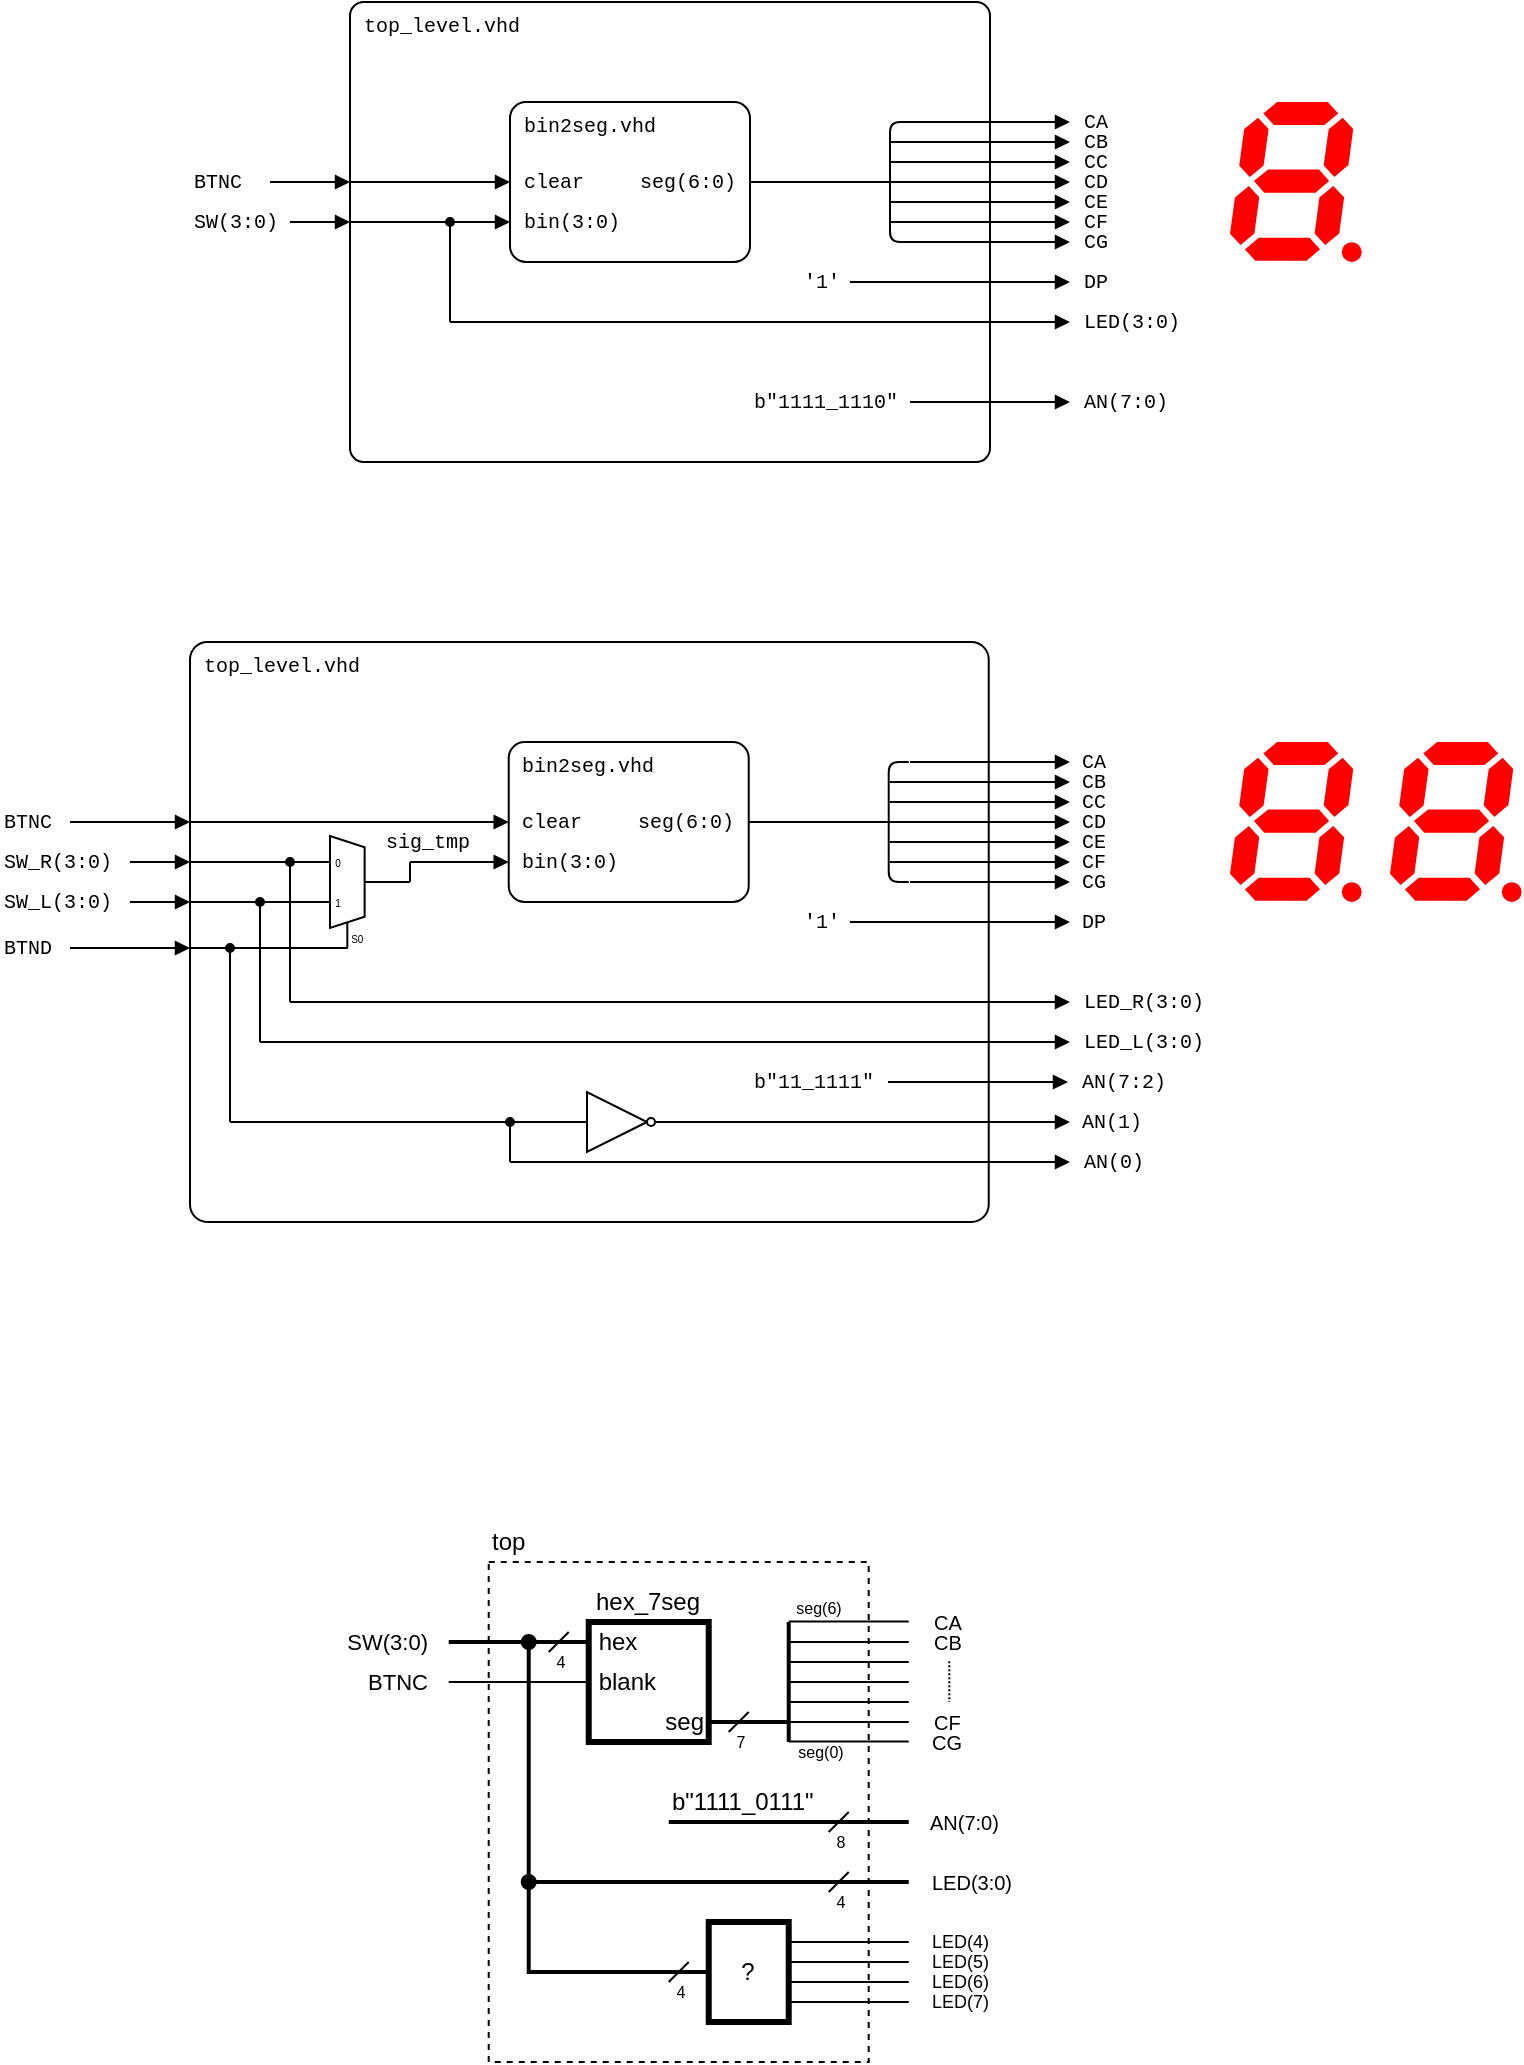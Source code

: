 <mxfile version="23.1.5" type="device">
  <diagram id="j7nF-TVUxBw4xUQn4cIl" name="Page-1">
    <mxGraphModel dx="1646" dy="415" grid="1" gridSize="10" guides="1" tooltips="1" connect="1" arrows="1" fold="1" page="1" pageScale="1" pageWidth="827" pageHeight="1169" math="0" shadow="0">
      <root>
        <mxCell id="0" />
        <mxCell id="1" parent="0" />
        <mxCell id="Ecz2CLKSsnMCiNRftsh_-37" value="" style="rounded=0;whiteSpace=wrap;html=1;fontSize=9;connectable=0;dashed=1;" parent="1" vertex="1">
          <mxGeometry x="189.36" y="820" width="190" height="250" as="geometry" />
        </mxCell>
        <mxCell id="U01_cHl6HtDzHlsPAG9a-36" value="" style="rounded=0;whiteSpace=wrap;html=1;strokeWidth=3;" parent="1" vertex="1">
          <mxGeometry x="239.36" y="850" width="60" height="60" as="geometry" />
        </mxCell>
        <mxCell id="U01_cHl6HtDzHlsPAG9a-38" value="hex_7seg" style="text;html=1;strokeColor=none;fillColor=none;align=center;verticalAlign=middle;whiteSpace=wrap;rounded=0;" parent="1" vertex="1">
          <mxGeometry x="239.36" y="830" width="60" height="20" as="geometry" />
        </mxCell>
        <mxCell id="U01_cHl6HtDzHlsPAG9a-39" value="&amp;nbsp;hex" style="text;html=1;strokeColor=none;fillColor=none;align=left;verticalAlign=middle;whiteSpace=wrap;rounded=0;" parent="1" vertex="1">
          <mxGeometry x="239.36" y="850" width="70" height="20" as="geometry" />
        </mxCell>
        <mxCell id="U01_cHl6HtDzHlsPAG9a-40" value="&amp;nbsp;blank" style="text;html=1;strokeColor=none;fillColor=none;align=left;verticalAlign=middle;whiteSpace=wrap;rounded=0;" parent="1" vertex="1">
          <mxGeometry x="239.36" y="870" width="70" height="20" as="geometry" />
        </mxCell>
        <mxCell id="U01_cHl6HtDzHlsPAG9a-41" value="seg" style="text;html=1;strokeColor=none;fillColor=none;align=right;verticalAlign=middle;whiteSpace=wrap;rounded=0;" parent="1" vertex="1">
          <mxGeometry x="249.36" y="890" width="50" height="20" as="geometry" />
        </mxCell>
        <mxCell id="U01_cHl6HtDzHlsPAG9a-42" value="" style="endArrow=none;html=1;rounded=0;fontSize=10;strokeWidth=2;" parent="1" target="U01_cHl6HtDzHlsPAG9a-39" edge="1">
          <mxGeometry width="50" height="50" relative="1" as="geometry">
            <mxPoint x="169.36" y="860" as="sourcePoint" />
            <mxPoint x="59.36" y="770" as="targetPoint" />
          </mxGeometry>
        </mxCell>
        <mxCell id="U01_cHl6HtDzHlsPAG9a-44" value="" style="endArrow=none;html=1;rounded=0;fontSize=10;" parent="1" target="U01_cHl6HtDzHlsPAG9a-40" edge="1">
          <mxGeometry width="50" height="50" relative="1" as="geometry">
            <mxPoint x="169.36" y="880" as="sourcePoint" />
            <mxPoint x="139.36" y="890" as="targetPoint" />
          </mxGeometry>
        </mxCell>
        <mxCell id="U01_cHl6HtDzHlsPAG9a-47" value="" style="endArrow=none;html=1;rounded=0;fontSize=10;strokeWidth=2;" parent="1" source="U01_cHl6HtDzHlsPAG9a-41" edge="1">
          <mxGeometry width="50" height="50" relative="1" as="geometry">
            <mxPoint x="329.36" y="905" as="sourcePoint" />
            <mxPoint x="339.36" y="900" as="targetPoint" />
          </mxGeometry>
        </mxCell>
        <mxCell id="U01_cHl6HtDzHlsPAG9a-48" value="CG" style="edgeLabel;html=1;align=left;verticalAlign=middle;resizable=0;points=[];fontSize=10;" parent="U01_cHl6HtDzHlsPAG9a-47" vertex="1" connectable="0">
          <mxGeometry x="0.489" y="1" relative="1" as="geometry">
            <mxPoint x="80" y="11" as="offset" />
          </mxGeometry>
        </mxCell>
        <mxCell id="U01_cHl6HtDzHlsPAG9a-49" value="" style="endArrow=none;html=1;rounded=0;fontSize=10;strokeWidth=2;" parent="1" edge="1">
          <mxGeometry width="50" height="50" relative="1" as="geometry">
            <mxPoint x="279.36" y="950" as="sourcePoint" />
            <mxPoint x="399.36" y="950" as="targetPoint" />
          </mxGeometry>
        </mxCell>
        <mxCell id="U01_cHl6HtDzHlsPAG9a-50" value="AN(7:0)" style="edgeLabel;html=1;align=left;verticalAlign=middle;resizable=0;points=[];fontSize=10;" parent="U01_cHl6HtDzHlsPAG9a-49" vertex="1" connectable="0">
          <mxGeometry x="0.791" y="3" relative="1" as="geometry">
            <mxPoint x="21" y="3" as="offset" />
          </mxGeometry>
        </mxCell>
        <mxCell id="U01_cHl6HtDzHlsPAG9a-51" value="b&quot;1111_0111&quot;" style="text;html=1;strokeColor=none;fillColor=none;align=left;verticalAlign=middle;whiteSpace=wrap;rounded=0;" parent="1" vertex="1">
          <mxGeometry x="279.36" y="930" width="100" height="20" as="geometry" />
        </mxCell>
        <mxCell id="U01_cHl6HtDzHlsPAG9a-55" value="" style="endArrow=none;html=1;rounded=0;fontSize=10;strokeWidth=1;" parent="1" edge="1">
          <mxGeometry width="50" height="50" relative="1" as="geometry">
            <mxPoint x="219.36" y="865" as="sourcePoint" />
            <mxPoint x="229.36" y="855" as="targetPoint" />
          </mxGeometry>
        </mxCell>
        <mxCell id="U01_cHl6HtDzHlsPAG9a-57" value="4" style="edgeLabel;html=1;align=center;verticalAlign=middle;resizable=0;points=[];fontSize=8;" parent="U01_cHl6HtDzHlsPAG9a-55" vertex="1" connectable="0">
          <mxGeometry x="-0.521" y="-1" relative="1" as="geometry">
            <mxPoint x="2" y="7" as="offset" />
          </mxGeometry>
        </mxCell>
        <mxCell id="U01_cHl6HtDzHlsPAG9a-58" value="" style="endArrow=none;html=1;rounded=0;fontSize=10;strokeWidth=1;" parent="1" edge="1">
          <mxGeometry width="50" height="50" relative="1" as="geometry">
            <mxPoint x="309.36" y="905" as="sourcePoint" />
            <mxPoint x="319.36" y="895" as="targetPoint" />
          </mxGeometry>
        </mxCell>
        <mxCell id="U01_cHl6HtDzHlsPAG9a-59" value="7" style="edgeLabel;html=1;align=center;verticalAlign=middle;resizable=0;points=[];fontSize=8;" parent="U01_cHl6HtDzHlsPAG9a-58" vertex="1" connectable="0">
          <mxGeometry x="-0.521" y="-1" relative="1" as="geometry">
            <mxPoint x="2" y="7" as="offset" />
          </mxGeometry>
        </mxCell>
        <mxCell id="U01_cHl6HtDzHlsPAG9a-60" value="" style="endArrow=none;html=1;rounded=0;fontSize=10;strokeWidth=1;" parent="1" edge="1">
          <mxGeometry width="50" height="50" relative="1" as="geometry">
            <mxPoint x="359.36" y="955" as="sourcePoint" />
            <mxPoint x="369.36" y="945" as="targetPoint" />
          </mxGeometry>
        </mxCell>
        <mxCell id="U01_cHl6HtDzHlsPAG9a-61" value="8" style="edgeLabel;html=1;align=center;verticalAlign=middle;resizable=0;points=[];fontSize=8;" parent="U01_cHl6HtDzHlsPAG9a-60" vertex="1" connectable="0">
          <mxGeometry x="-0.521" y="-1" relative="1" as="geometry">
            <mxPoint x="2" y="7" as="offset" />
          </mxGeometry>
        </mxCell>
        <mxCell id="Ecz2CLKSsnMCiNRftsh_-1" value="BTNC" style="edgeLabel;html=1;align=right;verticalAlign=middle;resizable=0;points=[];" parent="1" vertex="1" connectable="0">
          <mxGeometry x="159.36" y="880" as="geometry" />
        </mxCell>
        <mxCell id="Ecz2CLKSsnMCiNRftsh_-2" value="SW(3:0)" style="edgeLabel;html=1;align=right;verticalAlign=middle;resizable=0;points=[];" parent="1" vertex="1" connectable="0">
          <mxGeometry x="159.36" y="860" as="geometry" />
        </mxCell>
        <mxCell id="Ecz2CLKSsnMCiNRftsh_-3" value="" style="endArrow=none;html=1;rounded=0;fontSize=10;" parent="1" edge="1">
          <mxGeometry width="50" height="50" relative="1" as="geometry">
            <mxPoint x="339.36" y="900" as="sourcePoint" />
            <mxPoint x="399.36" y="900" as="targetPoint" />
          </mxGeometry>
        </mxCell>
        <mxCell id="Ecz2CLKSsnMCiNRftsh_-4" value="seg(0)" style="edgeLabel;html=1;align=center;verticalAlign=middle;resizable=0;points=[];fontSize=8;" parent="Ecz2CLKSsnMCiNRftsh_-3" vertex="1" connectable="0">
          <mxGeometry x="0.43" y="1" relative="1" as="geometry">
            <mxPoint x="-28" y="16" as="offset" />
          </mxGeometry>
        </mxCell>
        <mxCell id="Ecz2CLKSsnMCiNRftsh_-5" value="" style="endArrow=none;html=1;rounded=0;fontSize=10;" parent="1" edge="1">
          <mxGeometry width="50" height="50" relative="1" as="geometry">
            <mxPoint x="339.36" y="849.72" as="sourcePoint" />
            <mxPoint x="399.36" y="849.72" as="targetPoint" />
            <Array as="points">
              <mxPoint x="339.36" y="849.92" />
            </Array>
          </mxGeometry>
        </mxCell>
        <mxCell id="Ecz2CLKSsnMCiNRftsh_-6" value="seg(6)" style="edgeLabel;html=1;align=center;verticalAlign=middle;resizable=0;points=[];fontSize=8;" parent="Ecz2CLKSsnMCiNRftsh_-5" vertex="1" connectable="0">
          <mxGeometry x="0.43" y="1" relative="1" as="geometry">
            <mxPoint x="-28" y="-6" as="offset" />
          </mxGeometry>
        </mxCell>
        <mxCell id="Ecz2CLKSsnMCiNRftsh_-7" value="" style="endArrow=none;html=1;rounded=0;fontSize=10;" parent="1" edge="1">
          <mxGeometry width="50" height="50" relative="1" as="geometry">
            <mxPoint x="339.36" y="909.72" as="sourcePoint" />
            <mxPoint x="399.36" y="909.72" as="targetPoint" />
            <Array as="points">
              <mxPoint x="369.36" y="909.72" />
            </Array>
          </mxGeometry>
        </mxCell>
        <mxCell id="Ecz2CLKSsnMCiNRftsh_-9" value="" style="endArrow=none;html=1;rounded=0;fontSize=10;" parent="1" edge="1">
          <mxGeometry width="50" height="50" relative="1" as="geometry">
            <mxPoint x="339.36" y="860" as="sourcePoint" />
            <mxPoint x="399.36" y="860" as="targetPoint" />
          </mxGeometry>
        </mxCell>
        <mxCell id="Ecz2CLKSsnMCiNRftsh_-10" value="" style="endArrow=none;html=1;rounded=0;fontSize=10;" parent="1" edge="1">
          <mxGeometry width="50" height="50" relative="1" as="geometry">
            <mxPoint x="339.36" y="870" as="sourcePoint" />
            <mxPoint x="399.36" y="870" as="targetPoint" />
          </mxGeometry>
        </mxCell>
        <mxCell id="Ecz2CLKSsnMCiNRftsh_-11" value="" style="endArrow=none;html=1;rounded=0;fontSize=10;" parent="1" edge="1">
          <mxGeometry width="50" height="50" relative="1" as="geometry">
            <mxPoint x="339.36" y="880" as="sourcePoint" />
            <mxPoint x="399.36" y="880" as="targetPoint" />
          </mxGeometry>
        </mxCell>
        <mxCell id="Ecz2CLKSsnMCiNRftsh_-12" value="" style="endArrow=none;html=1;rounded=0;fontSize=10;" parent="1" edge="1">
          <mxGeometry width="50" height="50" relative="1" as="geometry">
            <mxPoint x="339.36" y="890" as="sourcePoint" />
            <mxPoint x="399.36" y="890" as="targetPoint" />
          </mxGeometry>
        </mxCell>
        <mxCell id="Ecz2CLKSsnMCiNRftsh_-13" value="CF" style="edgeLabel;html=1;align=left;verticalAlign=middle;resizable=0;points=[];fontSize=10;" parent="1" vertex="1" connectable="0">
          <mxGeometry x="409.64" y="900" as="geometry" />
        </mxCell>
        <mxCell id="Ecz2CLKSsnMCiNRftsh_-14" value="CA" style="edgeLabel;html=1;align=left;verticalAlign=middle;resizable=0;points=[];fontSize=10;" parent="1" vertex="1" connectable="0">
          <mxGeometry x="409.64" y="850" as="geometry" />
        </mxCell>
        <mxCell id="Ecz2CLKSsnMCiNRftsh_-15" value="CB" style="edgeLabel;html=1;align=left;verticalAlign=middle;resizable=0;points=[];fontSize=10;" parent="1" vertex="1" connectable="0">
          <mxGeometry x="409.64" y="860" as="geometry" />
        </mxCell>
        <mxCell id="Ecz2CLKSsnMCiNRftsh_-16" value="" style="endArrow=none;html=1;rounded=0;fontSize=10;strokeWidth=1;dashed=1;dashPattern=1 1;" parent="1" edge="1">
          <mxGeometry width="50" height="50" relative="1" as="geometry">
            <mxPoint x="419.64" y="869.6" as="sourcePoint" />
            <mxPoint x="419.64" y="890" as="targetPoint" />
          </mxGeometry>
        </mxCell>
        <mxCell id="Ecz2CLKSsnMCiNRftsh_-17" value="" style="endArrow=none;html=1;rounded=0;fontSize=10;strokeWidth=2;" parent="1" edge="1">
          <mxGeometry width="50" height="50" relative="1" as="geometry">
            <mxPoint x="339.36" y="910" as="sourcePoint" />
            <mxPoint x="339.36" y="850" as="targetPoint" />
          </mxGeometry>
        </mxCell>
        <mxCell id="Ecz2CLKSsnMCiNRftsh_-18" value="" style="endArrow=none;html=1;rounded=0;fontSize=10;strokeWidth=2;startArrow=oval;startFill=1;" parent="1" edge="1">
          <mxGeometry width="50" height="50" relative="1" as="geometry">
            <mxPoint x="209.36" y="860" as="sourcePoint" />
            <mxPoint x="399.36" y="980" as="targetPoint" />
            <Array as="points">
              <mxPoint x="209.36" y="980" />
            </Array>
          </mxGeometry>
        </mxCell>
        <mxCell id="Ecz2CLKSsnMCiNRftsh_-19" value="LED(3:0)" style="edgeLabel;html=1;align=left;verticalAlign=middle;resizable=0;points=[];fontSize=10;" parent="Ecz2CLKSsnMCiNRftsh_-18" vertex="1" connectable="0">
          <mxGeometry x="0.791" y="3" relative="1" as="geometry">
            <mxPoint x="42" y="3" as="offset" />
          </mxGeometry>
        </mxCell>
        <mxCell id="Ecz2CLKSsnMCiNRftsh_-20" value="" style="endArrow=none;html=1;rounded=0;fontSize=10;strokeWidth=1;" parent="1" edge="1">
          <mxGeometry width="50" height="50" relative="1" as="geometry">
            <mxPoint x="359.36" y="985" as="sourcePoint" />
            <mxPoint x="369.36" y="975" as="targetPoint" />
          </mxGeometry>
        </mxCell>
        <mxCell id="Ecz2CLKSsnMCiNRftsh_-21" value="4" style="edgeLabel;html=1;align=center;verticalAlign=middle;resizable=0;points=[];fontSize=8;" parent="Ecz2CLKSsnMCiNRftsh_-20" vertex="1" connectable="0">
          <mxGeometry x="-0.521" y="-1" relative="1" as="geometry">
            <mxPoint x="2" y="7" as="offset" />
          </mxGeometry>
        </mxCell>
        <mxCell id="Ecz2CLKSsnMCiNRftsh_-22" value="" style="endArrow=none;html=1;rounded=0;fontSize=10;strokeWidth=2;startArrow=oval;startFill=1;entryX=0;entryY=0.5;entryDx=0;entryDy=0;" parent="1" target="Ecz2CLKSsnMCiNRftsh_-24" edge="1">
          <mxGeometry width="50" height="50" relative="1" as="geometry">
            <mxPoint x="209.36" y="980" as="sourcePoint" />
            <mxPoint x="319.36" y="1025" as="targetPoint" />
            <Array as="points">
              <mxPoint x="209.36" y="1025" />
            </Array>
          </mxGeometry>
        </mxCell>
        <mxCell id="Ecz2CLKSsnMCiNRftsh_-24" value="?" style="rounded=0;whiteSpace=wrap;html=1;strokeWidth=3;" parent="1" vertex="1">
          <mxGeometry x="299.36" y="1000" width="40" height="50" as="geometry" />
        </mxCell>
        <mxCell id="Ecz2CLKSsnMCiNRftsh_-25" value="" style="endArrow=none;html=1;rounded=0;fontSize=10;" parent="1" edge="1">
          <mxGeometry width="50" height="50" relative="1" as="geometry">
            <mxPoint x="339.36" y="1010" as="sourcePoint" />
            <mxPoint x="399.36" y="1010" as="targetPoint" />
          </mxGeometry>
        </mxCell>
        <mxCell id="Ecz2CLKSsnMCiNRftsh_-26" value="LED(4)" style="edgeLabel;html=1;align=left;verticalAlign=middle;resizable=0;points=[];fontSize=9;" parent="1" vertex="1" connectable="0">
          <mxGeometry x="409.36" y="1010" as="geometry" />
        </mxCell>
        <mxCell id="Ecz2CLKSsnMCiNRftsh_-27" value="" style="endArrow=none;html=1;rounded=0;fontSize=10;" parent="1" edge="1">
          <mxGeometry width="50" height="50" relative="1" as="geometry">
            <mxPoint x="339.36" y="1020" as="sourcePoint" />
            <mxPoint x="399.36" y="1020" as="targetPoint" />
          </mxGeometry>
        </mxCell>
        <mxCell id="Ecz2CLKSsnMCiNRftsh_-28" value="" style="endArrow=none;html=1;rounded=0;fontSize=10;" parent="1" edge="1">
          <mxGeometry width="50" height="50" relative="1" as="geometry">
            <mxPoint x="339.36" y="1030" as="sourcePoint" />
            <mxPoint x="399.36" y="1030" as="targetPoint" />
          </mxGeometry>
        </mxCell>
        <mxCell id="Ecz2CLKSsnMCiNRftsh_-29" value="" style="endArrow=none;html=1;rounded=0;fontSize=10;" parent="1" edge="1">
          <mxGeometry width="50" height="50" relative="1" as="geometry">
            <mxPoint x="339.36" y="1040" as="sourcePoint" />
            <mxPoint x="399.36" y="1040" as="targetPoint" />
          </mxGeometry>
        </mxCell>
        <mxCell id="Ecz2CLKSsnMCiNRftsh_-30" value="LED(5)" style="edgeLabel;html=1;align=left;verticalAlign=middle;resizable=0;points=[];fontSize=9;" parent="1" vertex="1" connectable="0">
          <mxGeometry x="409.36" y="1020" as="geometry" />
        </mxCell>
        <mxCell id="Ecz2CLKSsnMCiNRftsh_-31" value="LED(6)" style="edgeLabel;html=1;align=left;verticalAlign=middle;resizable=0;points=[];fontSize=9;" parent="1" vertex="1" connectable="0">
          <mxGeometry x="409.36" y="1030" as="geometry" />
        </mxCell>
        <mxCell id="Ecz2CLKSsnMCiNRftsh_-32" value="LED(7)" style="edgeLabel;html=1;align=left;verticalAlign=middle;resizable=0;points=[];fontSize=9;" parent="1" vertex="1" connectable="0">
          <mxGeometry x="409.36" y="1040" as="geometry" />
        </mxCell>
        <mxCell id="Ecz2CLKSsnMCiNRftsh_-33" value="" style="endArrow=none;html=1;rounded=0;fontSize=10;strokeWidth=1;" parent="1" edge="1">
          <mxGeometry width="50" height="50" relative="1" as="geometry">
            <mxPoint x="279.36" y="1030" as="sourcePoint" />
            <mxPoint x="289.36" y="1020" as="targetPoint" />
          </mxGeometry>
        </mxCell>
        <mxCell id="Ecz2CLKSsnMCiNRftsh_-34" value="4" style="edgeLabel;html=1;align=center;verticalAlign=middle;resizable=0;points=[];fontSize=8;" parent="Ecz2CLKSsnMCiNRftsh_-33" vertex="1" connectable="0">
          <mxGeometry x="-0.521" y="-1" relative="1" as="geometry">
            <mxPoint x="2" y="7" as="offset" />
          </mxGeometry>
        </mxCell>
        <mxCell id="Ecz2CLKSsnMCiNRftsh_-38" value="top" style="text;html=1;strokeColor=none;fillColor=none;align=left;verticalAlign=middle;whiteSpace=wrap;rounded=0;" parent="1" vertex="1">
          <mxGeometry x="189.36" y="800" width="60" height="20" as="geometry" />
        </mxCell>
        <mxCell id="nig3Wq-WDGFd4Grmrsc5-3" value="top_level.vhd" style="rounded=1;arcSize=3;whiteSpace=wrap;html=1;align=left;verticalAlign=top;fontFamily=Courier New;absoluteArcSize=0;fillColor=none;fontSize=10;spacingLeft=5;connectable=0;imageHeight=24;" vertex="1" parent="1">
          <mxGeometry x="120" y="40" width="320" height="230" as="geometry" />
        </mxCell>
        <mxCell id="nig3Wq-WDGFd4Grmrsc5-7" value="bin2seg.vhd" style="rounded=1;arcSize=10;align=left;verticalAlign=top;fontFamily=Courier New;absoluteArcSize=0;fillColor=none;points=[[0,0,0,0,0],[0,0.25,0,0,0],[0,0.5,0,0,0],[0,0.75,0,0,0],[0,1,0,0,0],[0.25,0,0,0,0],[0.25,1,0,0,0],[0.5,0,0,0,0],[0.5,1,0,0,0],[0.75,0,0,0,0],[0.75,1,0,0,0],[1,0,0,0,0],[1,0.25,0,0,0],[1,0.5,0,0,0],[1,0.75,0,0,0],[1,1,0,0,0]];connectable=0;snapToPoint=0;fixDash=0;metaEdit=0;autosize=0;fontSize=10;spacingLeft=5;labelBorderColor=none;spacingTop=0;spacing=2;labelBackgroundColor=none;whiteSpace=wrap;html=1;strokeWidth=1;shadow=0;glass=0;" vertex="1" parent="1">
          <mxGeometry x="200" y="90" width="120" height="80" as="geometry" />
        </mxCell>
        <mxCell id="nig3Wq-WDGFd4Grmrsc5-8" value="&lt;div style=&quot;line-height: 100%;&quot; align=&quot;left&quot;&gt;bin(3:0)&lt;/div&gt;" style="text;html=1;align=left;verticalAlign=middle;whiteSpace=wrap;rounded=0;fontFamily=Courier New;fontSize=10;fillOpacity=100;spacingLeft=5;" vertex="1" parent="1">
          <mxGeometry x="200" y="140" width="60" height="20" as="geometry" />
        </mxCell>
        <mxCell id="nig3Wq-WDGFd4Grmrsc5-9" value="clear" style="text;html=1;align=left;verticalAlign=middle;whiteSpace=wrap;rounded=0;fontFamily=Courier New;fontSize=10;fillOpacity=100;spacing=2;spacingLeft=5;" vertex="1" parent="1">
          <mxGeometry x="200" y="120" width="60" height="20" as="geometry" />
        </mxCell>
        <mxCell id="nig3Wq-WDGFd4Grmrsc5-10" value="&lt;div style=&quot;line-height: 100%;&quot;&gt;seg(6:0)&lt;/div&gt;" style="text;html=1;align=right;verticalAlign=middle;whiteSpace=wrap;rounded=0;fontFamily=Courier New;fontSize=10;fillOpacity=100;spacing=2;spacingRight=5;" vertex="1" parent="1">
          <mxGeometry x="260" y="120" width="60" height="20" as="geometry" />
        </mxCell>
        <mxCell id="nig3Wq-WDGFd4Grmrsc5-11" value="" style="endArrow=block;html=1;rounded=0;exitX=1;exitY=0.5;exitDx=0;exitDy=0;endFill=1;endSize=5;startSize=5;" edge="1" parent="1" source="nig3Wq-WDGFd4Grmrsc5-10">
          <mxGeometry width="50" height="50" relative="1" as="geometry">
            <mxPoint x="400" y="270" as="sourcePoint" />
            <mxPoint x="480" y="130" as="targetPoint" />
          </mxGeometry>
        </mxCell>
        <mxCell id="nig3Wq-WDGFd4Grmrsc5-14" value="" style="endArrow=block;html=1;rounded=0;exitX=1;exitY=0.5;exitDx=0;exitDy=0;endFill=1;endSize=5;startSize=5;" edge="1" parent="1">
          <mxGeometry width="50" height="50" relative="1" as="geometry">
            <mxPoint x="120" y="130" as="sourcePoint" />
            <mxPoint x="200" y="130" as="targetPoint" />
          </mxGeometry>
        </mxCell>
        <mxCell id="nig3Wq-WDGFd4Grmrsc5-15" value="" style="endArrow=block;html=1;rounded=0;exitX=1;exitY=0.5;exitDx=0;exitDy=0;endFill=1;endSize=5;startSize=5;" edge="1" parent="1">
          <mxGeometry width="50" height="50" relative="1" as="geometry">
            <mxPoint x="120" y="150" as="sourcePoint" />
            <mxPoint x="200" y="150" as="targetPoint" />
          </mxGeometry>
        </mxCell>
        <mxCell id="nig3Wq-WDGFd4Grmrsc5-17" value="" style="endArrow=block;html=1;rounded=0;endFill=1;endSize=5;startSize=5;" edge="1" parent="1">
          <mxGeometry width="50" height="50" relative="1" as="geometry">
            <mxPoint x="390" y="140" as="sourcePoint" />
            <mxPoint x="480" y="140" as="targetPoint" />
          </mxGeometry>
        </mxCell>
        <mxCell id="nig3Wq-WDGFd4Grmrsc5-18" value="" style="endArrow=block;html=1;rounded=0;endFill=1;orthogonal=1;endSize=5;startSize=5;" edge="1" parent="1">
          <mxGeometry width="50" height="50" relative="1" as="geometry">
            <mxPoint x="390" y="150" as="sourcePoint" />
            <mxPoint x="480" y="150" as="targetPoint" />
          </mxGeometry>
        </mxCell>
        <mxCell id="nig3Wq-WDGFd4Grmrsc5-19" value="" style="endArrow=block;html=1;rounded=0;endFill=1;orthogonal=1;endSize=5;startSize=5;" edge="1" parent="1">
          <mxGeometry width="50" height="50" relative="1" as="geometry">
            <mxPoint x="400" y="160" as="sourcePoint" />
            <mxPoint x="480" y="160" as="targetPoint" />
          </mxGeometry>
        </mxCell>
        <mxCell id="nig3Wq-WDGFd4Grmrsc5-20" value="" style="endArrow=block;html=1;rounded=0;endFill=1;endSize=5;startSize=5;" edge="1" parent="1">
          <mxGeometry width="50" height="50" relative="1" as="geometry">
            <mxPoint x="390" y="120" as="sourcePoint" />
            <mxPoint x="480" y="120" as="targetPoint" />
          </mxGeometry>
        </mxCell>
        <mxCell id="nig3Wq-WDGFd4Grmrsc5-21" value="" style="endArrow=block;html=1;rounded=0;endFill=1;endSize=5;startSize=5;" edge="1" parent="1">
          <mxGeometry width="50" height="50" relative="1" as="geometry">
            <mxPoint x="390" y="110" as="sourcePoint" />
            <mxPoint x="480" y="110" as="targetPoint" />
          </mxGeometry>
        </mxCell>
        <mxCell id="nig3Wq-WDGFd4Grmrsc5-22" value="" style="endArrow=block;html=1;rounded=0;endFill=1;endSize=5;startSize=5;" edge="1" parent="1">
          <mxGeometry width="50" height="50" relative="1" as="geometry">
            <mxPoint x="400" y="100" as="sourcePoint" />
            <mxPoint x="480" y="100" as="targetPoint" />
          </mxGeometry>
        </mxCell>
        <mxCell id="nig3Wq-WDGFd4Grmrsc5-23" value="" style="endArrow=none;html=1;rounded=1;curved=0;anchorPointDirection=1;movable=1;resizable=1;rotatable=1;deletable=1;editable=1;locked=0;connectable=1;startFill=1;endFill=1;snapToPoint=0;fixDash=0;ignoreEdge=0;orthogonal=1;jumpStyle=none;shadow=0;" edge="1" parent="1">
          <mxGeometry width="50" height="50" relative="1" as="geometry">
            <mxPoint x="390" y="110" as="sourcePoint" />
            <mxPoint x="400" y="100" as="targetPoint" />
            <Array as="points">
              <mxPoint x="390" y="100" />
            </Array>
          </mxGeometry>
        </mxCell>
        <mxCell id="nig3Wq-WDGFd4Grmrsc5-25" value="" style="endArrow=none;html=1;rounded=0;" edge="1" parent="1">
          <mxGeometry width="50" height="50" relative="1" as="geometry">
            <mxPoint x="390" y="150" as="sourcePoint" />
            <mxPoint x="390" y="110" as="targetPoint" />
          </mxGeometry>
        </mxCell>
        <mxCell id="nig3Wq-WDGFd4Grmrsc5-26" value="" style="endArrow=none;html=1;rounded=1;curved=0;" edge="1" parent="1">
          <mxGeometry width="50" height="50" relative="1" as="geometry">
            <mxPoint x="390" y="150" as="sourcePoint" />
            <mxPoint x="400" y="160" as="targetPoint" />
            <Array as="points">
              <mxPoint x="390" y="160" />
            </Array>
          </mxGeometry>
        </mxCell>
        <mxCell id="nig3Wq-WDGFd4Grmrsc5-27" value="" style="endArrow=block;html=1;rounded=0;endFill=1;endSize=5;startSize=5;" edge="1" parent="1">
          <mxGeometry width="50" height="50" relative="1" as="geometry">
            <mxPoint x="90" y="150" as="sourcePoint" />
            <mxPoint x="120" y="150" as="targetPoint" />
          </mxGeometry>
        </mxCell>
        <mxCell id="nig3Wq-WDGFd4Grmrsc5-31" value="" style="endArrow=block;html=1;rounded=0;endFill=1;endSize=5;startSize=5;" edge="1" parent="1">
          <mxGeometry width="50" height="50" relative="1" as="geometry">
            <mxPoint x="80" y="130" as="sourcePoint" />
            <mxPoint x="120" y="130" as="targetPoint" />
          </mxGeometry>
        </mxCell>
        <mxCell id="nig3Wq-WDGFd4Grmrsc5-33" value="BTNC" style="text;html=1;align=left;verticalAlign=middle;whiteSpace=wrap;rounded=0;fontFamily=Courier New;fontSize=10;fillOpacity=100;spacing=2;spacingLeft=0;connectable=0;" vertex="1" parent="1">
          <mxGeometry x="40" y="120" width="40" height="20" as="geometry" />
        </mxCell>
        <mxCell id="nig3Wq-WDGFd4Grmrsc5-34" value="SW(3:0)" style="text;html=1;align=left;verticalAlign=middle;whiteSpace=wrap;rounded=0;fontFamily=Courier New;fontSize=10;fillOpacity=100;spacing=2;spacingLeft=0;connectable=0;" vertex="1" parent="1">
          <mxGeometry x="40" y="140" width="40" height="20" as="geometry" />
        </mxCell>
        <mxCell id="nig3Wq-WDGFd4Grmrsc5-35" value="CA" style="text;html=1;align=left;verticalAlign=middle;whiteSpace=wrap;rounded=0;fontFamily=Courier New;fontSize=10;fillOpacity=100;spacing=2;spacingLeft=5;connectable=0;" vertex="1" parent="1">
          <mxGeometry x="480" y="90" width="30" height="20" as="geometry" />
        </mxCell>
        <mxCell id="nig3Wq-WDGFd4Grmrsc5-36" value="CB" style="text;html=1;align=left;verticalAlign=middle;whiteSpace=wrap;rounded=0;fontFamily=Courier New;fontSize=10;fillOpacity=100;spacing=2;spacingLeft=5;connectable=0;" vertex="1" parent="1">
          <mxGeometry x="480" y="100" width="30" height="20" as="geometry" />
        </mxCell>
        <mxCell id="nig3Wq-WDGFd4Grmrsc5-37" value="CC" style="text;html=1;align=left;verticalAlign=middle;whiteSpace=wrap;rounded=0;fontFamily=Courier New;fontSize=10;fillOpacity=100;spacing=2;spacingLeft=5;connectable=0;" vertex="1" parent="1">
          <mxGeometry x="480" y="110" width="30" height="20" as="geometry" />
        </mxCell>
        <mxCell id="nig3Wq-WDGFd4Grmrsc5-38" value="CD" style="text;html=1;align=left;verticalAlign=middle;whiteSpace=wrap;rounded=0;fontFamily=Courier New;fontSize=10;fillOpacity=100;spacing=2;spacingLeft=5;connectable=0;" vertex="1" parent="1">
          <mxGeometry x="480" y="120" width="30" height="20" as="geometry" />
        </mxCell>
        <mxCell id="nig3Wq-WDGFd4Grmrsc5-39" value="CE" style="text;html=1;align=left;verticalAlign=middle;whiteSpace=wrap;rounded=0;fontFamily=Courier New;fontSize=10;fillOpacity=100;spacing=2;spacingLeft=5;connectable=0;" vertex="1" parent="1">
          <mxGeometry x="480" y="130" width="30" height="20" as="geometry" />
        </mxCell>
        <mxCell id="nig3Wq-WDGFd4Grmrsc5-40" value="CF" style="text;html=1;align=left;verticalAlign=middle;whiteSpace=wrap;rounded=0;fontFamily=Courier New;fontSize=10;fillOpacity=100;spacing=2;spacingLeft=5;connectable=0;" vertex="1" parent="1">
          <mxGeometry x="480" y="140" width="30" height="20" as="geometry" />
        </mxCell>
        <mxCell id="nig3Wq-WDGFd4Grmrsc5-41" value="CG" style="text;html=1;align=left;verticalAlign=middle;whiteSpace=wrap;rounded=0;fontFamily=Courier New;fontSize=10;fillOpacity=100;spacing=2;spacingLeft=5;connectable=0;" vertex="1" parent="1">
          <mxGeometry x="480" y="150" width="30" height="20" as="geometry" />
        </mxCell>
        <mxCell id="nig3Wq-WDGFd4Grmrsc5-45" value="" style="endArrow=block;html=1;rounded=0;endFill=1;orthogonal=1;endSize=5;startSize=5;" edge="1" parent="1">
          <mxGeometry width="50" height="50" relative="1" as="geometry">
            <mxPoint x="170" y="200" as="sourcePoint" />
            <mxPoint x="480" y="200" as="targetPoint" />
          </mxGeometry>
        </mxCell>
        <mxCell id="nig3Wq-WDGFd4Grmrsc5-46" value="" style="endArrow=none;html=1;rounded=0;startArrow=oval;startFill=1;endSize=4;startSize=4;" edge="1" parent="1">
          <mxGeometry width="50" height="50" relative="1" as="geometry">
            <mxPoint x="170" y="150" as="sourcePoint" />
            <mxPoint x="170" y="200" as="targetPoint" />
          </mxGeometry>
        </mxCell>
        <mxCell id="nig3Wq-WDGFd4Grmrsc5-47" value="LED(3:0)" style="text;html=1;align=left;verticalAlign=middle;whiteSpace=wrap;rounded=0;fontFamily=Courier New;fontSize=10;fillOpacity=100;spacing=2;spacingLeft=5;connectable=0;" vertex="1" parent="1">
          <mxGeometry x="480" y="190" width="30" height="20" as="geometry" />
        </mxCell>
        <mxCell id="nig3Wq-WDGFd4Grmrsc5-48" value="" style="endArrow=block;html=1;rounded=0;endFill=1;orthogonal=1;endSize=5;startSize=5;" edge="1" parent="1">
          <mxGeometry width="50" height="50" relative="1" as="geometry">
            <mxPoint x="400" y="240" as="sourcePoint" />
            <mxPoint x="480" y="240" as="targetPoint" />
          </mxGeometry>
        </mxCell>
        <mxCell id="nig3Wq-WDGFd4Grmrsc5-49" value="b&quot;1111_1110&quot;" style="text;html=1;align=left;verticalAlign=middle;whiteSpace=wrap;rounded=0;fontFamily=Courier New;fontSize=10;fillOpacity=100;spacing=2;spacingLeft=0;connectable=0;" vertex="1" parent="1">
          <mxGeometry x="320" y="230" width="80" height="20" as="geometry" />
        </mxCell>
        <mxCell id="nig3Wq-WDGFd4Grmrsc5-50" value="AN(7:0)" style="text;html=1;align=left;verticalAlign=middle;whiteSpace=wrap;rounded=0;fontFamily=Courier New;fontSize=10;fillOpacity=100;spacing=2;spacingLeft=5;connectable=0;" vertex="1" parent="1">
          <mxGeometry x="480" y="230" width="30" height="20" as="geometry" />
        </mxCell>
        <mxCell id="nig3Wq-WDGFd4Grmrsc5-51" value="top_level.vhd" style="rounded=1;arcSize=3;whiteSpace=wrap;html=1;align=left;verticalAlign=top;fontFamily=Courier New;absoluteArcSize=0;fillColor=none;fontSize=10;spacingLeft=5;connectable=0;imageHeight=24;" vertex="1" parent="1">
          <mxGeometry x="40" y="360" width="399.36" height="290" as="geometry" />
        </mxCell>
        <mxCell id="nig3Wq-WDGFd4Grmrsc5-53" value="bin2seg.vhd" style="rounded=1;arcSize=10;align=left;verticalAlign=top;fontFamily=Courier New;absoluteArcSize=0;fillColor=none;points=[[0,0,0,0,0],[0,0.25,0,0,0],[0,0.5,0,0,0],[0,0.75,0,0,0],[0,1,0,0,0],[0.25,0,0,0,0],[0.25,1,0,0,0],[0.5,0,0,0,0],[0.5,1,0,0,0],[0.75,0,0,0,0],[0.75,1,0,0,0],[1,0,0,0,0],[1,0.25,0,0,0],[1,0.5,0,0,0],[1,0.75,0,0,0],[1,1,0,0,0]];connectable=0;snapToPoint=0;fixDash=0;metaEdit=0;autosize=0;fontSize=10;spacingLeft=5;labelBorderColor=none;spacingTop=0;spacing=2;labelBackgroundColor=none;whiteSpace=wrap;html=1;strokeWidth=1;shadow=0;glass=0;" vertex="1" parent="1">
          <mxGeometry x="199.36" y="410" width="120" height="80" as="geometry" />
        </mxCell>
        <mxCell id="nig3Wq-WDGFd4Grmrsc5-54" value="&lt;div style=&quot;line-height: 100%;&quot; align=&quot;left&quot;&gt;bin(3:0)&lt;/div&gt;" style="text;html=1;align=left;verticalAlign=middle;whiteSpace=wrap;rounded=0;fontFamily=Courier New;fontSize=10;fillOpacity=100;spacingLeft=5;" vertex="1" parent="1">
          <mxGeometry x="199.36" y="460" width="60" height="20" as="geometry" />
        </mxCell>
        <mxCell id="nig3Wq-WDGFd4Grmrsc5-55" value="clear" style="text;html=1;align=left;verticalAlign=middle;whiteSpace=wrap;rounded=0;fontFamily=Courier New;fontSize=10;fillOpacity=100;spacing=2;spacingLeft=5;" vertex="1" parent="1">
          <mxGeometry x="199.36" y="440" width="60" height="20" as="geometry" />
        </mxCell>
        <mxCell id="nig3Wq-WDGFd4Grmrsc5-56" value="&lt;div style=&quot;line-height: 100%;&quot;&gt;seg(6:0)&lt;/div&gt;" style="text;html=1;align=right;verticalAlign=middle;whiteSpace=wrap;rounded=0;fontFamily=Courier New;fontSize=10;fillOpacity=100;spacing=2;spacingRight=5;" vertex="1" parent="1">
          <mxGeometry x="259.36" y="440" width="60" height="20" as="geometry" />
        </mxCell>
        <mxCell id="nig3Wq-WDGFd4Grmrsc5-57" value="" style="endArrow=block;html=1;rounded=0;exitX=1;exitY=0.5;exitDx=0;exitDy=0;endFill=1;endSize=5;startSize=5;" edge="1" parent="1" source="nig3Wq-WDGFd4Grmrsc5-56">
          <mxGeometry width="50" height="50" relative="1" as="geometry">
            <mxPoint x="399.36" y="590" as="sourcePoint" />
            <mxPoint x="480" y="450" as="targetPoint" />
          </mxGeometry>
        </mxCell>
        <mxCell id="nig3Wq-WDGFd4Grmrsc5-58" value="" style="endArrow=block;html=1;rounded=0;endFill=1;endSize=5;startSize=5;" edge="1" parent="1">
          <mxGeometry width="50" height="50" relative="1" as="geometry">
            <mxPoint x="40" y="450" as="sourcePoint" />
            <mxPoint x="199.36" y="450" as="targetPoint" />
          </mxGeometry>
        </mxCell>
        <mxCell id="nig3Wq-WDGFd4Grmrsc5-59" value="" style="endArrow=block;html=1;rounded=0;endFill=1;endSize=5;startSize=5;" edge="1" parent="1">
          <mxGeometry width="50" height="50" relative="1" as="geometry">
            <mxPoint x="150" y="470" as="sourcePoint" />
            <mxPoint x="199.36" y="470" as="targetPoint" />
          </mxGeometry>
        </mxCell>
        <mxCell id="nig3Wq-WDGFd4Grmrsc5-60" value="" style="endArrow=block;html=1;rounded=0;endFill=1;endSize=5;startSize=5;" edge="1" parent="1">
          <mxGeometry width="50" height="50" relative="1" as="geometry">
            <mxPoint x="390" y="460" as="sourcePoint" />
            <mxPoint x="480" y="460" as="targetPoint" />
          </mxGeometry>
        </mxCell>
        <mxCell id="nig3Wq-WDGFd4Grmrsc5-61" value="" style="endArrow=block;html=1;rounded=0;endFill=1;orthogonal=1;endSize=5;startSize=5;" edge="1" parent="1">
          <mxGeometry width="50" height="50" relative="1" as="geometry">
            <mxPoint x="390" y="470" as="sourcePoint" />
            <mxPoint x="480" y="470" as="targetPoint" />
          </mxGeometry>
        </mxCell>
        <mxCell id="nig3Wq-WDGFd4Grmrsc5-62" value="" style="endArrow=block;html=1;rounded=0;endFill=1;orthogonal=1;endSize=5;startSize=5;" edge="1" parent="1">
          <mxGeometry width="50" height="50" relative="1" as="geometry">
            <mxPoint x="400" y="480" as="sourcePoint" />
            <mxPoint x="480" y="480" as="targetPoint" />
          </mxGeometry>
        </mxCell>
        <mxCell id="nig3Wq-WDGFd4Grmrsc5-63" value="" style="endArrow=block;html=1;rounded=0;endFill=1;endSize=5;startSize=5;" edge="1" parent="1">
          <mxGeometry width="50" height="50" relative="1" as="geometry">
            <mxPoint x="390" y="440" as="sourcePoint" />
            <mxPoint x="480" y="440" as="targetPoint" />
          </mxGeometry>
        </mxCell>
        <mxCell id="nig3Wq-WDGFd4Grmrsc5-64" value="" style="endArrow=block;html=1;rounded=0;endFill=1;endSize=5;startSize=5;" edge="1" parent="1">
          <mxGeometry width="50" height="50" relative="1" as="geometry">
            <mxPoint x="390" y="430" as="sourcePoint" />
            <mxPoint x="480" y="430" as="targetPoint" />
          </mxGeometry>
        </mxCell>
        <mxCell id="nig3Wq-WDGFd4Grmrsc5-65" value="" style="endArrow=block;html=1;rounded=0;endFill=1;endSize=5;startSize=5;" edge="1" parent="1">
          <mxGeometry width="50" height="50" relative="1" as="geometry">
            <mxPoint x="400" y="420" as="sourcePoint" />
            <mxPoint x="480" y="420" as="targetPoint" />
          </mxGeometry>
        </mxCell>
        <mxCell id="nig3Wq-WDGFd4Grmrsc5-66" value="" style="endArrow=none;html=1;rounded=1;curved=0;anchorPointDirection=1;movable=1;resizable=1;rotatable=1;deletable=1;editable=1;locked=0;connectable=1;startFill=1;endFill=1;snapToPoint=0;fixDash=0;ignoreEdge=0;orthogonal=1;jumpStyle=none;shadow=0;" edge="1" parent="1">
          <mxGeometry width="50" height="50" relative="1" as="geometry">
            <mxPoint x="389.36" y="430" as="sourcePoint" />
            <mxPoint x="399.36" y="420" as="targetPoint" />
            <Array as="points">
              <mxPoint x="389.36" y="420" />
            </Array>
          </mxGeometry>
        </mxCell>
        <mxCell id="nig3Wq-WDGFd4Grmrsc5-67" value="" style="endArrow=none;html=1;rounded=0;" edge="1" parent="1">
          <mxGeometry width="50" height="50" relative="1" as="geometry">
            <mxPoint x="389.36" y="470" as="sourcePoint" />
            <mxPoint x="389.36" y="430" as="targetPoint" />
          </mxGeometry>
        </mxCell>
        <mxCell id="nig3Wq-WDGFd4Grmrsc5-68" value="" style="endArrow=none;html=1;rounded=1;curved=0;" edge="1" parent="1">
          <mxGeometry width="50" height="50" relative="1" as="geometry">
            <mxPoint x="389.36" y="470" as="sourcePoint" />
            <mxPoint x="399.36" y="480" as="targetPoint" />
            <Array as="points">
              <mxPoint x="389.36" y="480" />
            </Array>
          </mxGeometry>
        </mxCell>
        <mxCell id="nig3Wq-WDGFd4Grmrsc5-69" value="" style="endArrow=block;html=1;rounded=0;endFill=1;endSize=5;startSize=5;" edge="1" parent="1">
          <mxGeometry width="50" height="50" relative="1" as="geometry">
            <mxPoint x="10" y="470" as="sourcePoint" />
            <mxPoint x="40" y="470" as="targetPoint" />
          </mxGeometry>
        </mxCell>
        <mxCell id="nig3Wq-WDGFd4Grmrsc5-70" value="" style="endArrow=block;html=1;rounded=0;endFill=1;endSize=5;startSize=5;" edge="1" parent="1">
          <mxGeometry width="50" height="50" relative="1" as="geometry">
            <mxPoint x="-20" y="450" as="sourcePoint" />
            <mxPoint x="40" y="450" as="targetPoint" />
          </mxGeometry>
        </mxCell>
        <mxCell id="nig3Wq-WDGFd4Grmrsc5-71" value="BTNC" style="text;html=1;align=left;verticalAlign=middle;whiteSpace=wrap;rounded=0;fontFamily=Courier New;fontSize=10;fillOpacity=100;spacing=2;spacingLeft=0;connectable=0;" vertex="1" parent="1">
          <mxGeometry x="-55" y="440" width="40" height="20" as="geometry" />
        </mxCell>
        <mxCell id="nig3Wq-WDGFd4Grmrsc5-72" value="SW_R(3:0)" style="text;html=1;align=left;verticalAlign=middle;whiteSpace=wrap;rounded=0;fontFamily=Courier New;fontSize=10;fillOpacity=100;spacing=2;spacingLeft=0;connectable=0;" vertex="1" parent="1">
          <mxGeometry x="-55" y="460" width="40" height="20" as="geometry" />
        </mxCell>
        <mxCell id="nig3Wq-WDGFd4Grmrsc5-73" value="CA" style="text;html=1;align=left;verticalAlign=middle;whiteSpace=wrap;rounded=0;fontFamily=Courier New;fontSize=10;fillOpacity=100;spacing=2;spacingLeft=5;connectable=0;" vertex="1" parent="1">
          <mxGeometry x="479.36" y="410" width="30" height="20" as="geometry" />
        </mxCell>
        <mxCell id="nig3Wq-WDGFd4Grmrsc5-74" value="CB" style="text;html=1;align=left;verticalAlign=middle;whiteSpace=wrap;rounded=0;fontFamily=Courier New;fontSize=10;fillOpacity=100;spacing=2;spacingLeft=5;connectable=0;" vertex="1" parent="1">
          <mxGeometry x="479.36" y="420" width="30" height="20" as="geometry" />
        </mxCell>
        <mxCell id="nig3Wq-WDGFd4Grmrsc5-75" value="CC" style="text;html=1;align=left;verticalAlign=middle;whiteSpace=wrap;rounded=0;fontFamily=Courier New;fontSize=10;fillOpacity=100;spacing=2;spacingLeft=5;connectable=0;" vertex="1" parent="1">
          <mxGeometry x="479.36" y="430" width="30" height="20" as="geometry" />
        </mxCell>
        <mxCell id="nig3Wq-WDGFd4Grmrsc5-76" value="CD" style="text;html=1;align=left;verticalAlign=middle;whiteSpace=wrap;rounded=0;fontFamily=Courier New;fontSize=10;fillOpacity=100;spacing=2;spacingLeft=5;connectable=0;" vertex="1" parent="1">
          <mxGeometry x="479.36" y="440" width="30" height="20" as="geometry" />
        </mxCell>
        <mxCell id="nig3Wq-WDGFd4Grmrsc5-77" value="CE" style="text;html=1;align=left;verticalAlign=middle;whiteSpace=wrap;rounded=0;fontFamily=Courier New;fontSize=10;fillOpacity=100;spacing=2;spacingLeft=5;connectable=0;" vertex="1" parent="1">
          <mxGeometry x="479.36" y="450" width="30" height="20" as="geometry" />
        </mxCell>
        <mxCell id="nig3Wq-WDGFd4Grmrsc5-78" value="CF" style="text;html=1;align=left;verticalAlign=middle;whiteSpace=wrap;rounded=0;fontFamily=Courier New;fontSize=10;fillOpacity=100;spacing=2;spacingLeft=5;connectable=0;" vertex="1" parent="1">
          <mxGeometry x="479.36" y="460" width="30" height="20" as="geometry" />
        </mxCell>
        <mxCell id="nig3Wq-WDGFd4Grmrsc5-79" value="CG" style="text;html=1;align=left;verticalAlign=middle;whiteSpace=wrap;rounded=0;fontFamily=Courier New;fontSize=10;fillOpacity=100;spacing=2;spacingLeft=5;connectable=0;" vertex="1" parent="1">
          <mxGeometry x="479.36" y="470" width="30" height="20" as="geometry" />
        </mxCell>
        <mxCell id="nig3Wq-WDGFd4Grmrsc5-80" value="sig_tmp" style="text;html=1;align=center;verticalAlign=middle;whiteSpace=wrap;rounded=0;fontFamily=Courier New;fontSize=10;fillOpacity=100;spacing=2;spacingLeft=0;connectable=0;" vertex="1" parent="1">
          <mxGeometry x="139.36" y="450" width="40" height="20" as="geometry" />
        </mxCell>
        <mxCell id="nig3Wq-WDGFd4Grmrsc5-81" value="" style="endArrow=block;html=1;rounded=0;endFill=1;orthogonal=1;endSize=5;startSize=5;" edge="1" parent="1">
          <mxGeometry width="50" height="50" relative="1" as="geometry">
            <mxPoint x="90" y="540" as="sourcePoint" />
            <mxPoint x="480" y="540" as="targetPoint" />
          </mxGeometry>
        </mxCell>
        <mxCell id="nig3Wq-WDGFd4Grmrsc5-82" value="" style="endArrow=none;html=1;rounded=0;startArrow=oval;startFill=1;endSize=4;startSize=4;" edge="1" parent="1">
          <mxGeometry width="50" height="50" relative="1" as="geometry">
            <mxPoint x="90" y="470" as="sourcePoint" />
            <mxPoint x="90" y="540" as="targetPoint" />
          </mxGeometry>
        </mxCell>
        <mxCell id="nig3Wq-WDGFd4Grmrsc5-83" value="LED_R(3:0)" style="text;html=1;align=left;verticalAlign=middle;whiteSpace=wrap;rounded=0;fontFamily=Courier New;fontSize=10;fillOpacity=100;spacing=2;spacingLeft=5;connectable=0;" vertex="1" parent="1">
          <mxGeometry x="480" y="530" width="70" height="20" as="geometry" />
        </mxCell>
        <mxCell id="nig3Wq-WDGFd4Grmrsc5-84" value="" style="endArrow=block;html=1;rounded=0;endFill=1;orthogonal=1;endSize=5;startSize=5;" edge="1" parent="1">
          <mxGeometry width="50" height="50" relative="1" as="geometry">
            <mxPoint x="389" y="580" as="sourcePoint" />
            <mxPoint x="479" y="580" as="targetPoint" />
          </mxGeometry>
        </mxCell>
        <mxCell id="nig3Wq-WDGFd4Grmrsc5-85" value="b&quot;11_1111&quot;" style="text;html=1;align=left;verticalAlign=middle;whiteSpace=wrap;rounded=0;fontFamily=Courier New;fontSize=10;fillOpacity=100;spacing=2;spacingLeft=0;connectable=0;" vertex="1" parent="1">
          <mxGeometry x="320" y="570" width="80" height="20" as="geometry" />
        </mxCell>
        <mxCell id="nig3Wq-WDGFd4Grmrsc5-86" value="AN(7:2)" style="text;html=1;align=left;verticalAlign=middle;whiteSpace=wrap;rounded=0;fontFamily=Courier New;fontSize=10;fillOpacity=100;spacing=2;spacingLeft=5;connectable=0;" vertex="1" parent="1">
          <mxGeometry x="479" y="570" width="60.64" height="20" as="geometry" />
        </mxCell>
        <mxCell id="nig3Wq-WDGFd4Grmrsc5-87" value="" style="endArrow=block;html=1;rounded=0;endFill=1;orthogonal=1;endSize=5;startSize=5;" edge="1" parent="1">
          <mxGeometry width="50" height="50" relative="1" as="geometry">
            <mxPoint x="370" y="180" as="sourcePoint" />
            <mxPoint x="480" y="180" as="targetPoint" />
          </mxGeometry>
        </mxCell>
        <mxCell id="nig3Wq-WDGFd4Grmrsc5-88" value="DP" style="text;html=1;align=left;verticalAlign=middle;whiteSpace=wrap;rounded=0;fontFamily=Courier New;fontSize=10;fillOpacity=100;spacing=2;spacingLeft=5;connectable=0;" vertex="1" parent="1">
          <mxGeometry x="480" y="170" width="30" height="20" as="geometry" />
        </mxCell>
        <mxCell id="nig3Wq-WDGFd4Grmrsc5-89" value="&#39;1&#39;" style="text;html=1;align=left;verticalAlign=middle;whiteSpace=wrap;rounded=0;fontFamily=Courier New;fontSize=10;fillOpacity=100;spacing=2;spacingLeft=0;connectable=0;" vertex="1" parent="1">
          <mxGeometry x="345" y="170" width="30" height="20" as="geometry" />
        </mxCell>
        <mxCell id="nig3Wq-WDGFd4Grmrsc5-90" value="" style="verticalLabelPosition=bottom;shadow=0;dashed=0;align=center;html=1;verticalAlign=top;shape=mxgraph.electrical.opto_electronics.7_segment_display_with_dp;pointerEvents=1;fillColor=#FF0000;strokeColor=none;aspect=fixed;" vertex="1" parent="1">
          <mxGeometry x="560" y="90" width="65.82" height="80" as="geometry" />
        </mxCell>
        <mxCell id="nig3Wq-WDGFd4Grmrsc5-92" value="" style="endArrow=block;html=1;rounded=0;endFill=1;orthogonal=1;endSize=5;startSize=5;" edge="1" parent="1">
          <mxGeometry width="50" height="50" relative="1" as="geometry">
            <mxPoint x="370" y="500" as="sourcePoint" />
            <mxPoint x="480" y="500" as="targetPoint" />
          </mxGeometry>
        </mxCell>
        <mxCell id="nig3Wq-WDGFd4Grmrsc5-93" value="DP" style="text;html=1;align=left;verticalAlign=middle;whiteSpace=wrap;rounded=0;fontFamily=Courier New;fontSize=10;fillOpacity=100;spacing=2;spacingLeft=5;connectable=0;" vertex="1" parent="1">
          <mxGeometry x="479" y="490" width="30" height="20" as="geometry" />
        </mxCell>
        <mxCell id="nig3Wq-WDGFd4Grmrsc5-94" value="&#39;1&#39;" style="text;html=1;align=left;verticalAlign=middle;whiteSpace=wrap;rounded=0;fontFamily=Courier New;fontSize=10;fillOpacity=100;spacing=2;spacingLeft=0;connectable=0;" vertex="1" parent="1">
          <mxGeometry x="345" y="490" width="30" height="20" as="geometry" />
        </mxCell>
        <mxCell id="nig3Wq-WDGFd4Grmrsc5-96" value="" style="verticalLabelPosition=bottom;shadow=0;dashed=0;align=center;html=1;verticalAlign=top;shape=mxgraph.electrical.opto_electronics.7_segment_display_with_dp;pointerEvents=1;fillColor=#FF0000;strokeColor=none;aspect=fixed;" vertex="1" parent="1">
          <mxGeometry x="560" y="410" width="65.82" height="80" as="geometry" />
        </mxCell>
        <mxCell id="nig3Wq-WDGFd4Grmrsc5-99" value="Mux" style="shadow=0;dashed=0;align=center;html=1;strokeWidth=1;shape=mxgraph.electrical.abstract.mux2;whiteSpace=wrap;aspect=fixed;fontSize=10;fontFamily=Courier New;fontColor=none;noLabel=1;connectable=0;" vertex="1" parent="1">
          <mxGeometry x="100" y="457" width="37.32" height="56" as="geometry" />
        </mxCell>
        <mxCell id="nig3Wq-WDGFd4Grmrsc5-101" value="" style="endArrow=block;html=1;rounded=0;endFill=1;endSize=5;startSize=5;" edge="1" parent="1">
          <mxGeometry width="50" height="50" relative="1" as="geometry">
            <mxPoint x="10" y="490" as="sourcePoint" />
            <mxPoint x="40" y="490" as="targetPoint" />
          </mxGeometry>
        </mxCell>
        <mxCell id="nig3Wq-WDGFd4Grmrsc5-102" value="SW_L(3:0)" style="text;html=1;align=left;verticalAlign=middle;whiteSpace=wrap;rounded=0;fontFamily=Courier New;fontSize=10;fillOpacity=100;spacing=2;spacingLeft=0;connectable=0;" vertex="1" parent="1">
          <mxGeometry x="-55" y="480" width="40" height="20" as="geometry" />
        </mxCell>
        <mxCell id="nig3Wq-WDGFd4Grmrsc5-103" value="" style="endArrow=none;html=1;rounded=0;endFill=0;endSize=5;startSize=5;" edge="1" parent="1">
          <mxGeometry width="50" height="50" relative="1" as="geometry">
            <mxPoint x="40" y="470" as="sourcePoint" />
            <mxPoint x="100" y="470" as="targetPoint" />
          </mxGeometry>
        </mxCell>
        <mxCell id="nig3Wq-WDGFd4Grmrsc5-104" value="" style="endArrow=none;html=1;rounded=0;endFill=0;endSize=5;startSize=5;" edge="1" parent="1">
          <mxGeometry width="50" height="50" relative="1" as="geometry">
            <mxPoint x="40" y="490" as="sourcePoint" />
            <mxPoint x="100" y="490" as="targetPoint" />
          </mxGeometry>
        </mxCell>
        <mxCell id="nig3Wq-WDGFd4Grmrsc5-105" value="" style="endArrow=none;html=1;rounded=0;startArrow=none;startFill=0;endSize=5;startSize=5;" edge="1" parent="1">
          <mxGeometry width="50" height="50" relative="1" as="geometry">
            <mxPoint x="150" y="470" as="sourcePoint" />
            <mxPoint x="150" y="480" as="targetPoint" />
          </mxGeometry>
        </mxCell>
        <mxCell id="nig3Wq-WDGFd4Grmrsc5-106" value="" style="endArrow=none;html=1;rounded=0;endFill=0;endSize=5;startSize=5;" edge="1" parent="1">
          <mxGeometry width="50" height="50" relative="1" as="geometry">
            <mxPoint x="137" y="480" as="sourcePoint" />
            <mxPoint x="150" y="480" as="targetPoint" />
          </mxGeometry>
        </mxCell>
        <mxCell id="nig3Wq-WDGFd4Grmrsc5-107" value="" style="endArrow=block;html=1;rounded=0;endFill=1;endSize=5;startSize=5;" edge="1" parent="1">
          <mxGeometry width="50" height="50" relative="1" as="geometry">
            <mxPoint x="-20" y="513" as="sourcePoint" />
            <mxPoint x="40" y="513" as="targetPoint" />
          </mxGeometry>
        </mxCell>
        <mxCell id="nig3Wq-WDGFd4Grmrsc5-108" value="BTND" style="text;html=1;align=left;verticalAlign=middle;whiteSpace=wrap;rounded=0;fontFamily=Courier New;fontSize=10;fillOpacity=100;spacing=2;spacingLeft=0;connectable=0;" vertex="1" parent="1">
          <mxGeometry x="-55" y="503" width="40" height="20" as="geometry" />
        </mxCell>
        <mxCell id="nig3Wq-WDGFd4Grmrsc5-109" value="" style="endArrow=none;html=1;rounded=0;endFill=0;endSize=5;startSize=5;" edge="1" parent="1">
          <mxGeometry width="50" height="50" relative="1" as="geometry">
            <mxPoint x="40" y="513" as="sourcePoint" />
            <mxPoint x="119" y="513" as="targetPoint" />
          </mxGeometry>
        </mxCell>
        <mxCell id="nig3Wq-WDGFd4Grmrsc5-111" value="" style="endArrow=none;html=1;rounded=0;startArrow=oval;startFill=1;endSize=4;startSize=4;" edge="1" parent="1">
          <mxGeometry width="50" height="50" relative="1" as="geometry">
            <mxPoint x="75" y="490" as="sourcePoint" />
            <mxPoint x="75" y="560" as="targetPoint" />
          </mxGeometry>
        </mxCell>
        <mxCell id="nig3Wq-WDGFd4Grmrsc5-112" value="" style="endArrow=none;html=1;rounded=0;startArrow=oval;startFill=1;endSize=4;startSize=4;" edge="1" parent="1">
          <mxGeometry width="50" height="50" relative="1" as="geometry">
            <mxPoint x="60" y="513" as="sourcePoint" />
            <mxPoint x="60" y="600" as="targetPoint" />
          </mxGeometry>
        </mxCell>
        <mxCell id="nig3Wq-WDGFd4Grmrsc5-113" value="" style="verticalLabelPosition=bottom;shadow=0;dashed=0;align=center;html=1;verticalAlign=top;shape=mxgraph.electrical.opto_electronics.7_segment_display_with_dp;pointerEvents=1;fillColor=#FF0000;strokeColor=none;aspect=fixed;" vertex="1" parent="1">
          <mxGeometry x="640" y="410" width="65.82" height="80" as="geometry" />
        </mxCell>
        <mxCell id="nig3Wq-WDGFd4Grmrsc5-114" value="" style="verticalLabelPosition=bottom;shadow=0;dashed=0;align=center;html=1;verticalAlign=top;shape=mxgraph.electrical.logic_gates.inverter_2;aspect=fixed;" vertex="1" parent="1">
          <mxGeometry x="230" y="585" width="50" height="30" as="geometry" />
        </mxCell>
        <mxCell id="nig3Wq-WDGFd4Grmrsc5-115" value="" style="endArrow=block;html=1;rounded=0;endFill=1;orthogonal=1;endSize=5;startSize=5;" edge="1" parent="1">
          <mxGeometry width="50" height="50" relative="1" as="geometry">
            <mxPoint x="75" y="560" as="sourcePoint" />
            <mxPoint x="480" y="560" as="targetPoint" />
          </mxGeometry>
        </mxCell>
        <mxCell id="nig3Wq-WDGFd4Grmrsc5-116" value="LED_L(3:0)" style="text;html=1;align=left;verticalAlign=middle;whiteSpace=wrap;rounded=0;fontFamily=Courier New;fontSize=10;fillOpacity=100;spacing=2;spacingLeft=5;connectable=0;" vertex="1" parent="1">
          <mxGeometry x="480" y="550" width="70" height="20" as="geometry" />
        </mxCell>
        <mxCell id="nig3Wq-WDGFd4Grmrsc5-117" value="" style="endArrow=block;html=1;rounded=0;endFill=1;orthogonal=1;endSize=5;startSize=5;" edge="1" parent="1">
          <mxGeometry width="50" height="50" relative="1" as="geometry">
            <mxPoint x="280" y="600" as="sourcePoint" />
            <mxPoint x="480" y="600" as="targetPoint" />
          </mxGeometry>
        </mxCell>
        <mxCell id="nig3Wq-WDGFd4Grmrsc5-118" value="AN(1)" style="text;html=1;align=left;verticalAlign=middle;whiteSpace=wrap;rounded=0;fontFamily=Courier New;fontSize=10;fillOpacity=100;spacing=2;spacingLeft=5;connectable=0;" vertex="1" parent="1">
          <mxGeometry x="479" y="590" width="60.64" height="20" as="geometry" />
        </mxCell>
        <mxCell id="nig3Wq-WDGFd4Grmrsc5-119" value="" style="endArrow=none;html=1;rounded=0;endFill=0;endSize=5;startSize=5;" edge="1" parent="1">
          <mxGeometry width="50" height="50" relative="1" as="geometry">
            <mxPoint x="60" y="600" as="sourcePoint" />
            <mxPoint x="230" y="600" as="targetPoint" />
          </mxGeometry>
        </mxCell>
        <mxCell id="nig3Wq-WDGFd4Grmrsc5-120" value="" style="endArrow=block;html=1;rounded=0;endFill=1;orthogonal=1;endSize=5;startSize=5;" edge="1" parent="1">
          <mxGeometry width="50" height="50" relative="1" as="geometry">
            <mxPoint x="200" y="620" as="sourcePoint" />
            <mxPoint x="480" y="620" as="targetPoint" />
          </mxGeometry>
        </mxCell>
        <mxCell id="nig3Wq-WDGFd4Grmrsc5-121" value="AN(0)" style="text;html=1;align=left;verticalAlign=middle;whiteSpace=wrap;rounded=0;fontFamily=Courier New;fontSize=10;fillOpacity=100;spacing=2;spacingLeft=5;connectable=0;" vertex="1" parent="1">
          <mxGeometry x="480" y="610" width="60.64" height="20" as="geometry" />
        </mxCell>
        <mxCell id="nig3Wq-WDGFd4Grmrsc5-122" value="" style="endArrow=none;html=1;rounded=0;startArrow=oval;startFill=1;endSize=4;startSize=4;" edge="1" parent="1">
          <mxGeometry width="50" height="50" relative="1" as="geometry">
            <mxPoint x="200" y="600" as="sourcePoint" />
            <mxPoint x="200" y="620" as="targetPoint" />
          </mxGeometry>
        </mxCell>
      </root>
    </mxGraphModel>
  </diagram>
</mxfile>
